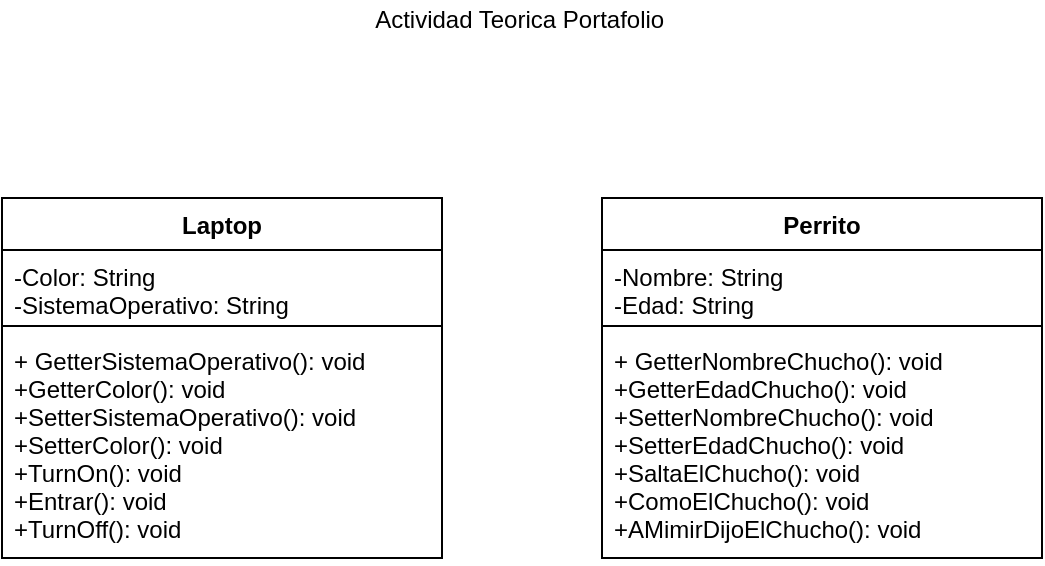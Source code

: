 <mxfile version="12.9.2" type="device"><diagram id="88-bY5djDfoUzLrhWaX5" name="Page-1"><mxGraphModel dx="957" dy="542" grid="1" gridSize="10" guides="1" tooltips="1" connect="1" arrows="1" fold="1" page="1" pageScale="1" pageWidth="827" pageHeight="1169" math="0" shadow="0"><root><mxCell id="0"/><mxCell id="1" parent="0"/><mxCell id="EyHvBI_ApcRJ6Dt-84Ft-7" value="Laptop" style="swimlane;fontStyle=1;align=center;verticalAlign=top;childLayout=stackLayout;horizontal=1;startSize=26;horizontalStack=0;resizeParent=1;resizeParentMax=0;resizeLast=0;collapsible=1;marginBottom=0;" vertex="1" parent="1"><mxGeometry x="130" y="170" width="220" height="180" as="geometry"/></mxCell><mxCell id="EyHvBI_ApcRJ6Dt-84Ft-8" value="-Color: String&#10;-SistemaOperativo: String" style="text;strokeColor=none;fillColor=none;align=left;verticalAlign=top;spacingLeft=4;spacingRight=4;overflow=hidden;rotatable=0;points=[[0,0.5],[1,0.5]];portConstraint=eastwest;" vertex="1" parent="EyHvBI_ApcRJ6Dt-84Ft-7"><mxGeometry y="26" width="220" height="34" as="geometry"/></mxCell><mxCell id="EyHvBI_ApcRJ6Dt-84Ft-9" value="" style="line;strokeWidth=1;fillColor=none;align=left;verticalAlign=middle;spacingTop=-1;spacingLeft=3;spacingRight=3;rotatable=0;labelPosition=right;points=[];portConstraint=eastwest;" vertex="1" parent="EyHvBI_ApcRJ6Dt-84Ft-7"><mxGeometry y="60" width="220" height="8" as="geometry"/></mxCell><mxCell id="EyHvBI_ApcRJ6Dt-84Ft-10" value="+ GetterSistemaOperativo(): void&#10;+GetterColor(): void&#10;+SetterSistemaOperativo(): void&#10;+SetterColor(): void&#10;+TurnOn(): void&#10;+Entrar(): void&#10;+TurnOff(): void" style="text;strokeColor=none;fillColor=none;align=left;verticalAlign=top;spacingLeft=4;spacingRight=4;overflow=hidden;rotatable=0;points=[[0,0.5],[1,0.5]];portConstraint=eastwest;" vertex="1" parent="EyHvBI_ApcRJ6Dt-84Ft-7"><mxGeometry y="68" width="220" height="112" as="geometry"/></mxCell><mxCell id="EyHvBI_ApcRJ6Dt-84Ft-3" value="Perrito" style="swimlane;fontStyle=1;align=center;verticalAlign=top;childLayout=stackLayout;horizontal=1;startSize=26;horizontalStack=0;resizeParent=1;resizeParentMax=0;resizeLast=0;collapsible=1;marginBottom=0;" vertex="1" parent="1"><mxGeometry x="430" y="170" width="220" height="180" as="geometry"/></mxCell><mxCell id="EyHvBI_ApcRJ6Dt-84Ft-4" value="-Nombre: String&#10;-Edad: String" style="text;strokeColor=none;fillColor=none;align=left;verticalAlign=top;spacingLeft=4;spacingRight=4;overflow=hidden;rotatable=0;points=[[0,0.5],[1,0.5]];portConstraint=eastwest;" vertex="1" parent="EyHvBI_ApcRJ6Dt-84Ft-3"><mxGeometry y="26" width="220" height="34" as="geometry"/></mxCell><mxCell id="EyHvBI_ApcRJ6Dt-84Ft-5" value="" style="line;strokeWidth=1;fillColor=none;align=left;verticalAlign=middle;spacingTop=-1;spacingLeft=3;spacingRight=3;rotatable=0;labelPosition=right;points=[];portConstraint=eastwest;" vertex="1" parent="EyHvBI_ApcRJ6Dt-84Ft-3"><mxGeometry y="60" width="220" height="8" as="geometry"/></mxCell><mxCell id="EyHvBI_ApcRJ6Dt-84Ft-6" value="+ GetterNombreChucho(): void&#10;+GetterEdadChucho(): void&#10;+SetterNombreChucho(): void&#10;+SetterEdadChucho(): void&#10;+SaltaElChucho(): void&#10;+ComoElChucho(): void&#10;+AMimirDijoElChucho(): void" style="text;strokeColor=none;fillColor=none;align=left;verticalAlign=top;spacingLeft=4;spacingRight=4;overflow=hidden;rotatable=0;points=[[0,0.5],[1,0.5]];portConstraint=eastwest;" vertex="1" parent="EyHvBI_ApcRJ6Dt-84Ft-3"><mxGeometry y="68" width="220" height="112" as="geometry"/></mxCell><mxCell id="EyHvBI_ApcRJ6Dt-84Ft-11" value="Actividad Teorica Portafolio&amp;nbsp;" style="text;html=1;align=center;verticalAlign=middle;resizable=0;points=[];autosize=1;" vertex="1" parent="1"><mxGeometry x="310" y="71" width="160" height="20" as="geometry"/></mxCell></root></mxGraphModel></diagram></mxfile>